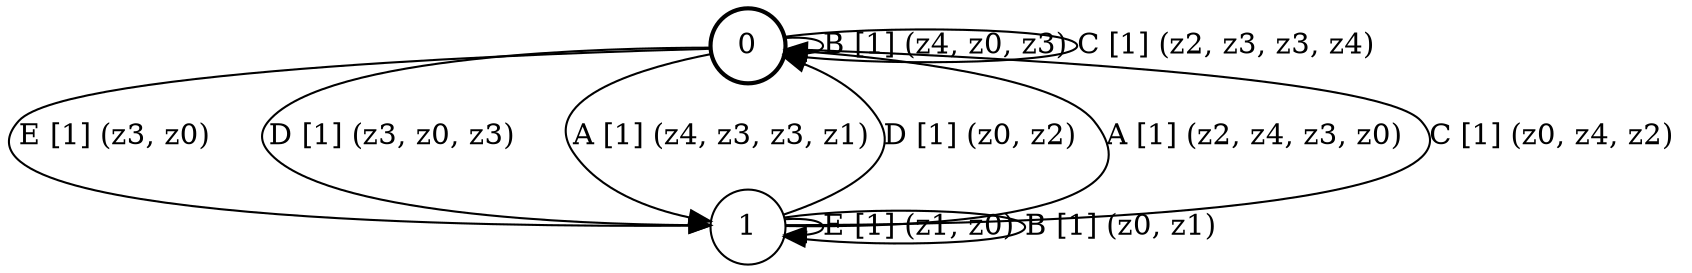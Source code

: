 # generated file, don't try to modify
# command: dot -Tpng <filename> > tree.png
digraph Automaton {
    node [shape = circle];
    0 [style = "bold"];
    0 -> 1 [label = "E [1] (z3, z0) "];
    0 -> 1 [label = "D [1] (z3, z0, z3) "];
    0 -> 1 [label = "A [1] (z4, z3, z3, z1) "];
    0 -> 0 [label = "B [1] (z4, z0, z3) "];
    0 -> 0 [label = "C [1] (z2, z3, z3, z4) "];
    1 -> 1 [label = "E [1] (z1, z0) "];
    1 -> 0 [label = "D [1] (z0, z2) "];
    1 -> 0 [label = "A [1] (z2, z4, z3, z0) "];
    1 -> 1 [label = "B [1] (z0, z1) "];
    1 -> 0 [label = "C [1] (z0, z4, z2) "];
}
